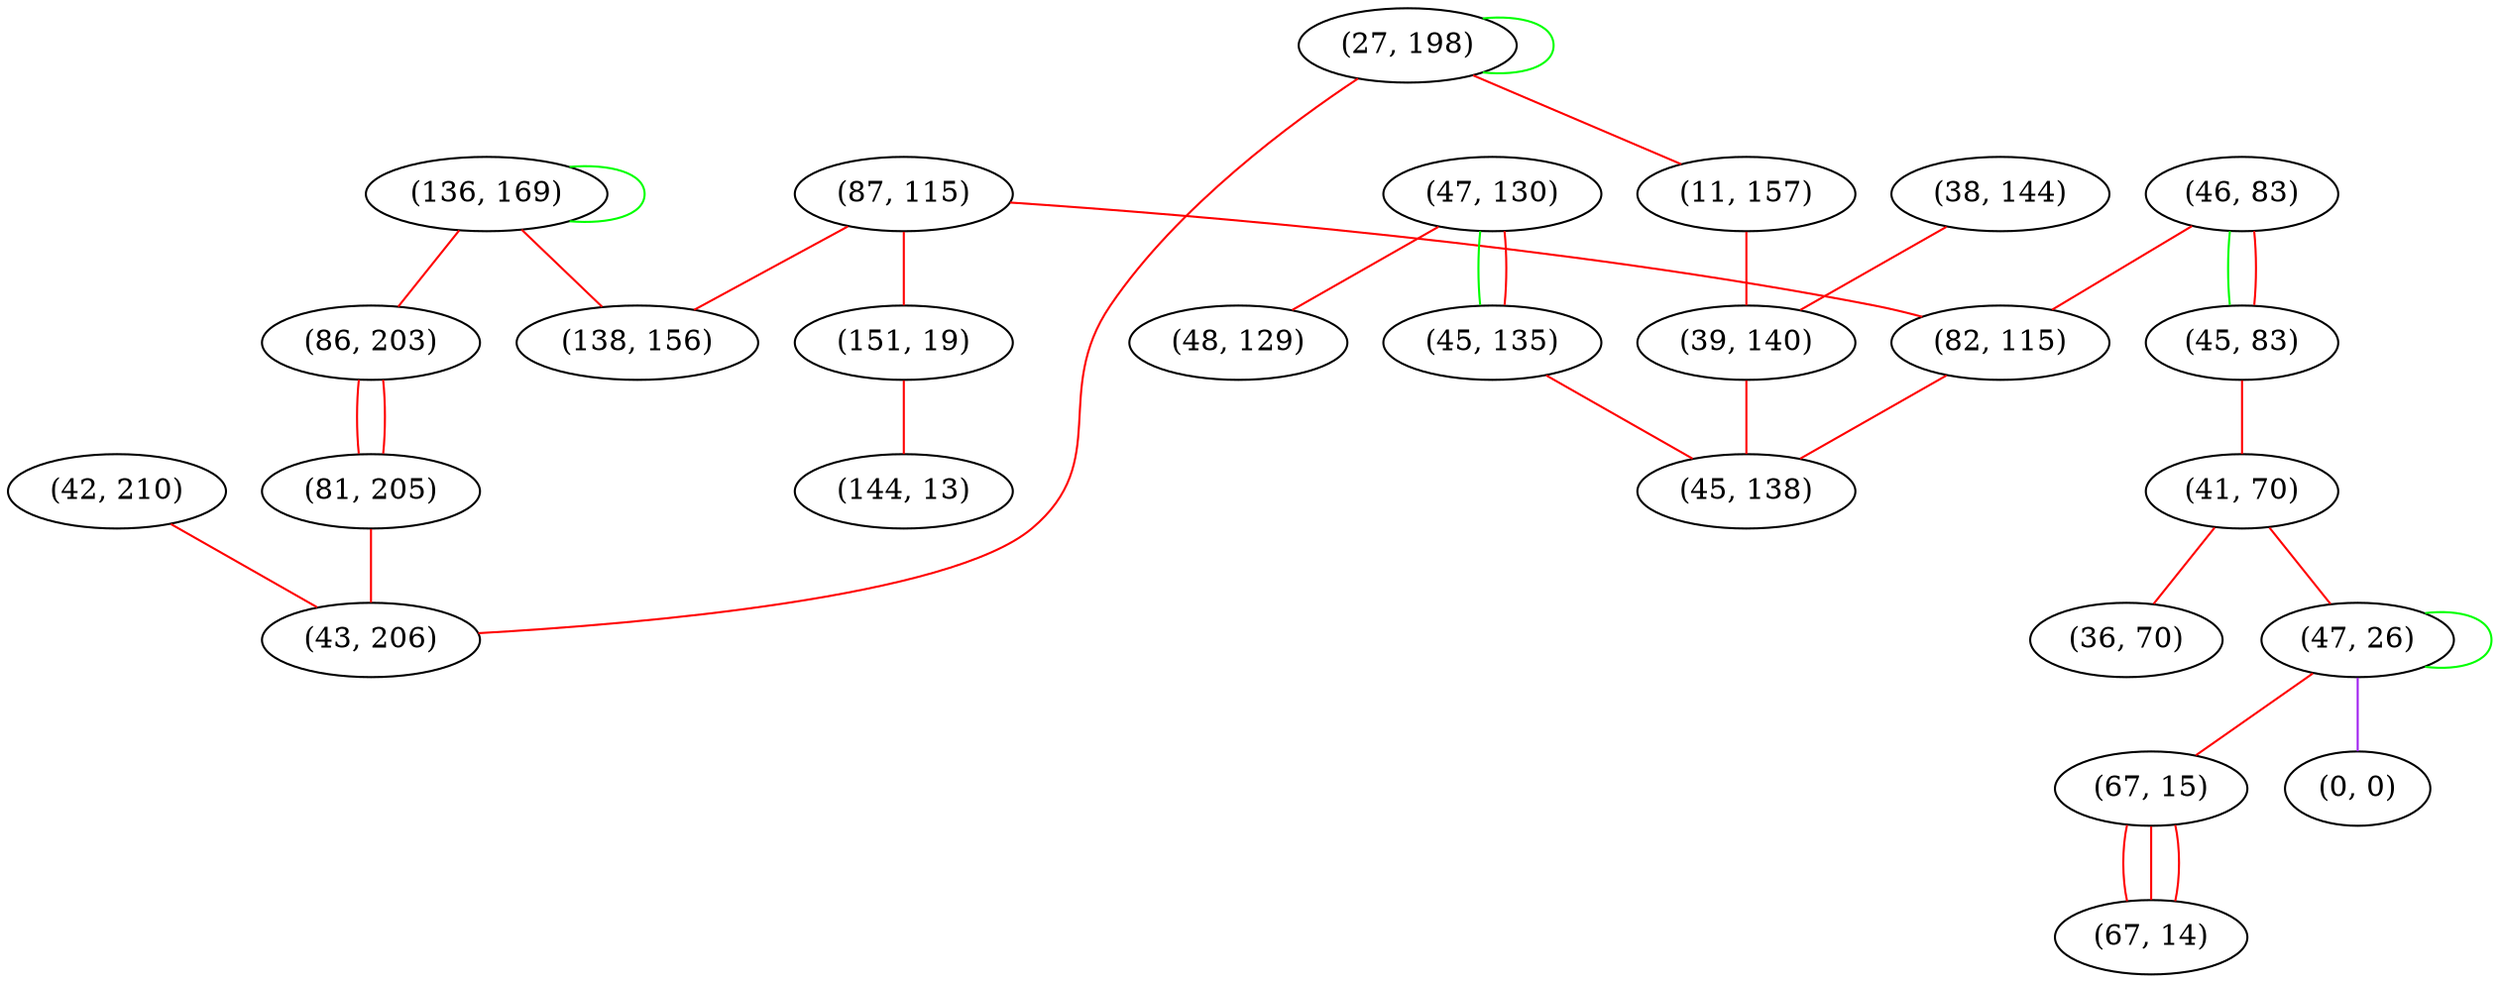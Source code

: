 graph "" {
"(87, 115)";
"(47, 130)";
"(42, 210)";
"(48, 129)";
"(38, 144)";
"(46, 83)";
"(136, 169)";
"(45, 83)";
"(41, 70)";
"(47, 26)";
"(67, 15)";
"(0, 0)";
"(36, 70)";
"(27, 198)";
"(45, 135)";
"(86, 203)";
"(81, 205)";
"(138, 156)";
"(67, 14)";
"(151, 19)";
"(144, 13)";
"(11, 157)";
"(39, 140)";
"(82, 115)";
"(43, 206)";
"(45, 138)";
"(87, 115)" -- "(151, 19)"  [color=red, key=0, weight=1];
"(87, 115)" -- "(82, 115)"  [color=red, key=0, weight=1];
"(87, 115)" -- "(138, 156)"  [color=red, key=0, weight=1];
"(47, 130)" -- "(48, 129)"  [color=red, key=0, weight=1];
"(47, 130)" -- "(45, 135)"  [color=green, key=0, weight=2];
"(47, 130)" -- "(45, 135)"  [color=red, key=1, weight=1];
"(42, 210)" -- "(43, 206)"  [color=red, key=0, weight=1];
"(38, 144)" -- "(39, 140)"  [color=red, key=0, weight=1];
"(46, 83)" -- "(82, 115)"  [color=red, key=0, weight=1];
"(46, 83)" -- "(45, 83)"  [color=green, key=0, weight=2];
"(46, 83)" -- "(45, 83)"  [color=red, key=1, weight=1];
"(136, 169)" -- "(86, 203)"  [color=red, key=0, weight=1];
"(136, 169)" -- "(136, 169)"  [color=green, key=0, weight=2];
"(136, 169)" -- "(138, 156)"  [color=red, key=0, weight=1];
"(45, 83)" -- "(41, 70)"  [color=red, key=0, weight=1];
"(41, 70)" -- "(36, 70)"  [color=red, key=0, weight=1];
"(41, 70)" -- "(47, 26)"  [color=red, key=0, weight=1];
"(47, 26)" -- "(67, 15)"  [color=red, key=0, weight=1];
"(47, 26)" -- "(0, 0)"  [color=purple, key=0, weight=4];
"(47, 26)" -- "(47, 26)"  [color=green, key=0, weight=2];
"(67, 15)" -- "(67, 14)"  [color=red, key=0, weight=1];
"(67, 15)" -- "(67, 14)"  [color=red, key=1, weight=1];
"(67, 15)" -- "(67, 14)"  [color=red, key=2, weight=1];
"(27, 198)" -- "(43, 206)"  [color=red, key=0, weight=1];
"(27, 198)" -- "(27, 198)"  [color=green, key=0, weight=2];
"(27, 198)" -- "(11, 157)"  [color=red, key=0, weight=1];
"(45, 135)" -- "(45, 138)"  [color=red, key=0, weight=1];
"(86, 203)" -- "(81, 205)"  [color=red, key=0, weight=1];
"(86, 203)" -- "(81, 205)"  [color=red, key=1, weight=1];
"(81, 205)" -- "(43, 206)"  [color=red, key=0, weight=1];
"(151, 19)" -- "(144, 13)"  [color=red, key=0, weight=1];
"(11, 157)" -- "(39, 140)"  [color=red, key=0, weight=1];
"(39, 140)" -- "(45, 138)"  [color=red, key=0, weight=1];
"(82, 115)" -- "(45, 138)"  [color=red, key=0, weight=1];
}
